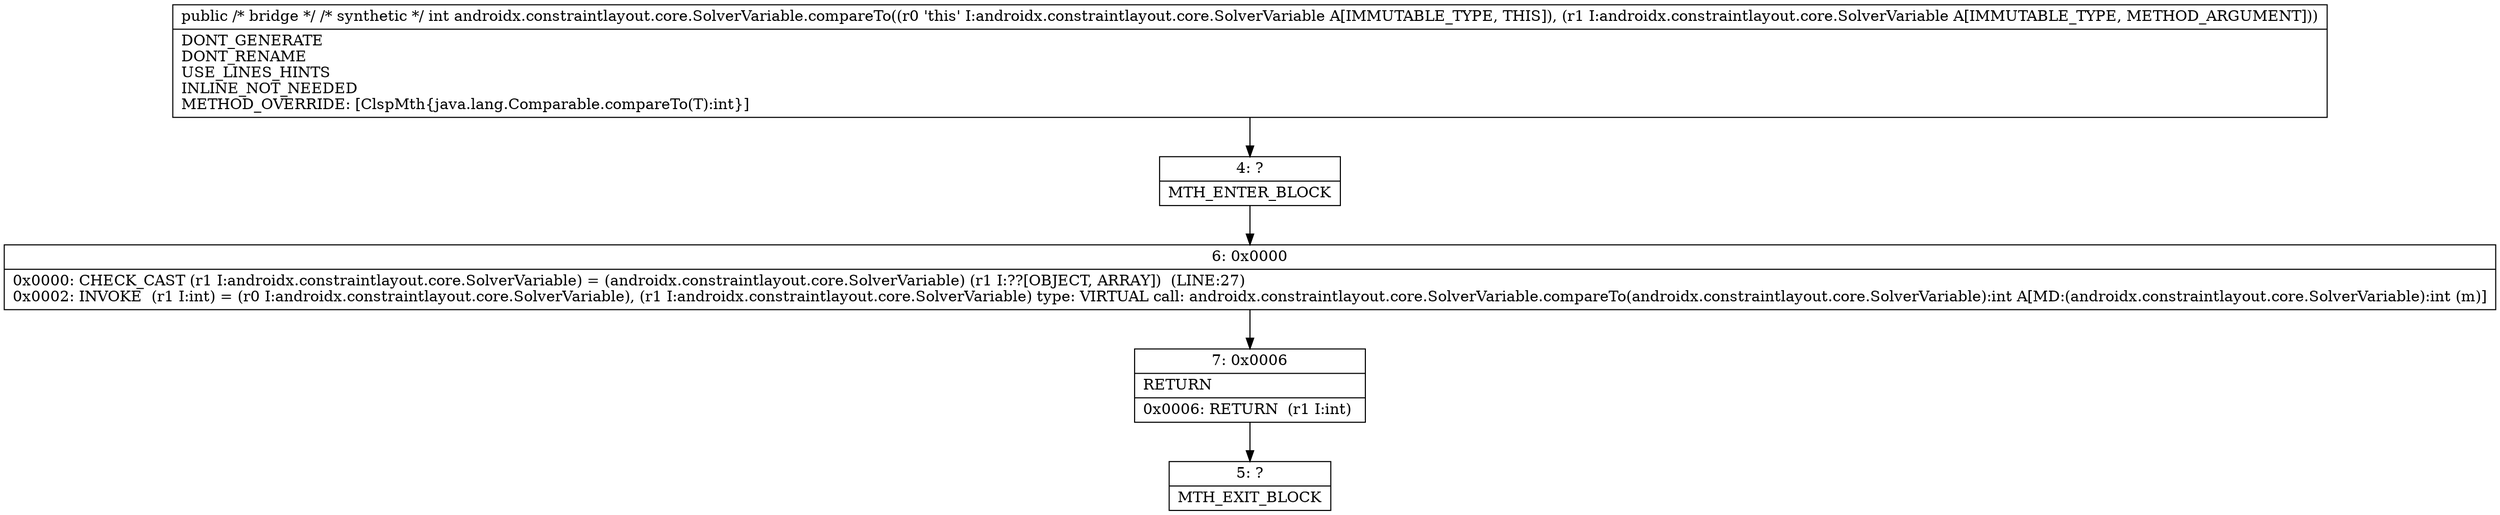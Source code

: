 digraph "CFG forandroidx.constraintlayout.core.SolverVariable.compareTo(Ljava\/lang\/Object;)I" {
Node_4 [shape=record,label="{4\:\ ?|MTH_ENTER_BLOCK\l}"];
Node_6 [shape=record,label="{6\:\ 0x0000|0x0000: CHECK_CAST (r1 I:androidx.constraintlayout.core.SolverVariable) = (androidx.constraintlayout.core.SolverVariable) (r1 I:??[OBJECT, ARRAY])  (LINE:27)\l0x0002: INVOKE  (r1 I:int) = (r0 I:androidx.constraintlayout.core.SolverVariable), (r1 I:androidx.constraintlayout.core.SolverVariable) type: VIRTUAL call: androidx.constraintlayout.core.SolverVariable.compareTo(androidx.constraintlayout.core.SolverVariable):int A[MD:(androidx.constraintlayout.core.SolverVariable):int (m)]\l}"];
Node_7 [shape=record,label="{7\:\ 0x0006|RETURN\l|0x0006: RETURN  (r1 I:int) \l}"];
Node_5 [shape=record,label="{5\:\ ?|MTH_EXIT_BLOCK\l}"];
MethodNode[shape=record,label="{public \/* bridge *\/ \/* synthetic *\/ int androidx.constraintlayout.core.SolverVariable.compareTo((r0 'this' I:androidx.constraintlayout.core.SolverVariable A[IMMUTABLE_TYPE, THIS]), (r1 I:androidx.constraintlayout.core.SolverVariable A[IMMUTABLE_TYPE, METHOD_ARGUMENT]))  | DONT_GENERATE\lDONT_RENAME\lUSE_LINES_HINTS\lINLINE_NOT_NEEDED\lMETHOD_OVERRIDE: [ClspMth\{java.lang.Comparable.compareTo(T):int\}]\l}"];
MethodNode -> Node_4;Node_4 -> Node_6;
Node_6 -> Node_7;
Node_7 -> Node_5;
}

